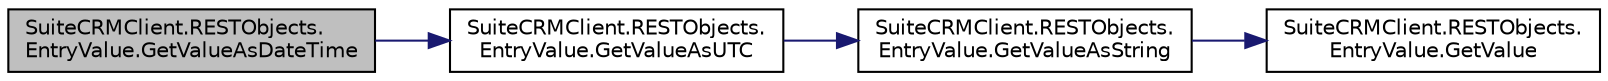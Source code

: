 digraph "SuiteCRMClient.RESTObjects.EntryValue.GetValueAsDateTime"
{
  edge [fontname="Helvetica",fontsize="10",labelfontname="Helvetica",labelfontsize="10"];
  node [fontname="Helvetica",fontsize="10",shape=record];
  rankdir="LR";
  Node38 [label="SuiteCRMClient.RESTObjects.\lEntryValue.GetValueAsDateTime",height=0.2,width=0.4,color="black", fillcolor="grey75", style="filled", fontcolor="black"];
  Node38 -> Node39 [color="midnightblue",fontsize="10",style="solid",fontname="Helvetica"];
  Node39 [label="SuiteCRMClient.RESTObjects.\lEntryValue.GetValueAsUTC",height=0.2,width=0.4,color="black", fillcolor="white", style="filled",URL="$class_suite_c_r_m_client_1_1_r_e_s_t_objects_1_1_entry_value.html#a409567786ca342d4d83f2e3862eebe71",tooltip="Get the value of the stated key, presumed to be a date/time string, as a date time object in UTC..."];
  Node39 -> Node40 [color="midnightblue",fontsize="10",style="solid",fontname="Helvetica"];
  Node40 [label="SuiteCRMClient.RESTObjects.\lEntryValue.GetValueAsString",height=0.2,width=0.4,color="black", fillcolor="white", style="filled",URL="$class_suite_c_r_m_client_1_1_r_e_s_t_objects_1_1_entry_value.html#a6ff81b41c04d9c891efbafabc25f335f"];
  Node40 -> Node41 [color="midnightblue",fontsize="10",style="solid",fontname="Helvetica"];
  Node41 [label="SuiteCRMClient.RESTObjects.\lEntryValue.GetValue",height=0.2,width=0.4,color="black", fillcolor="white", style="filled",URL="$class_suite_c_r_m_client_1_1_r_e_s_t_objects_1_1_entry_value.html#a7dc773cb8764db461f60ceab15bb6377"];
}
